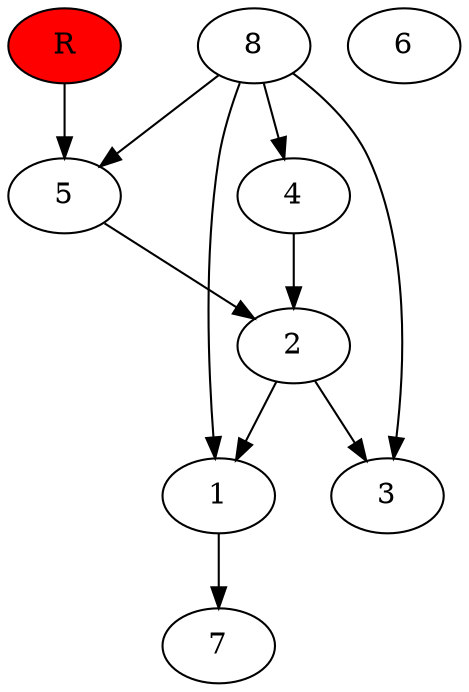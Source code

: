 digraph prb43587 {
	1
	2
	3
	4
	5
	6
	7
	8
	R [fillcolor="#ff0000" style=filled]
	1 -> 7
	2 -> 1
	2 -> 3
	4 -> 2
	5 -> 2
	8 -> 1
	8 -> 3
	8 -> 4
	8 -> 5
	R -> 5
}

